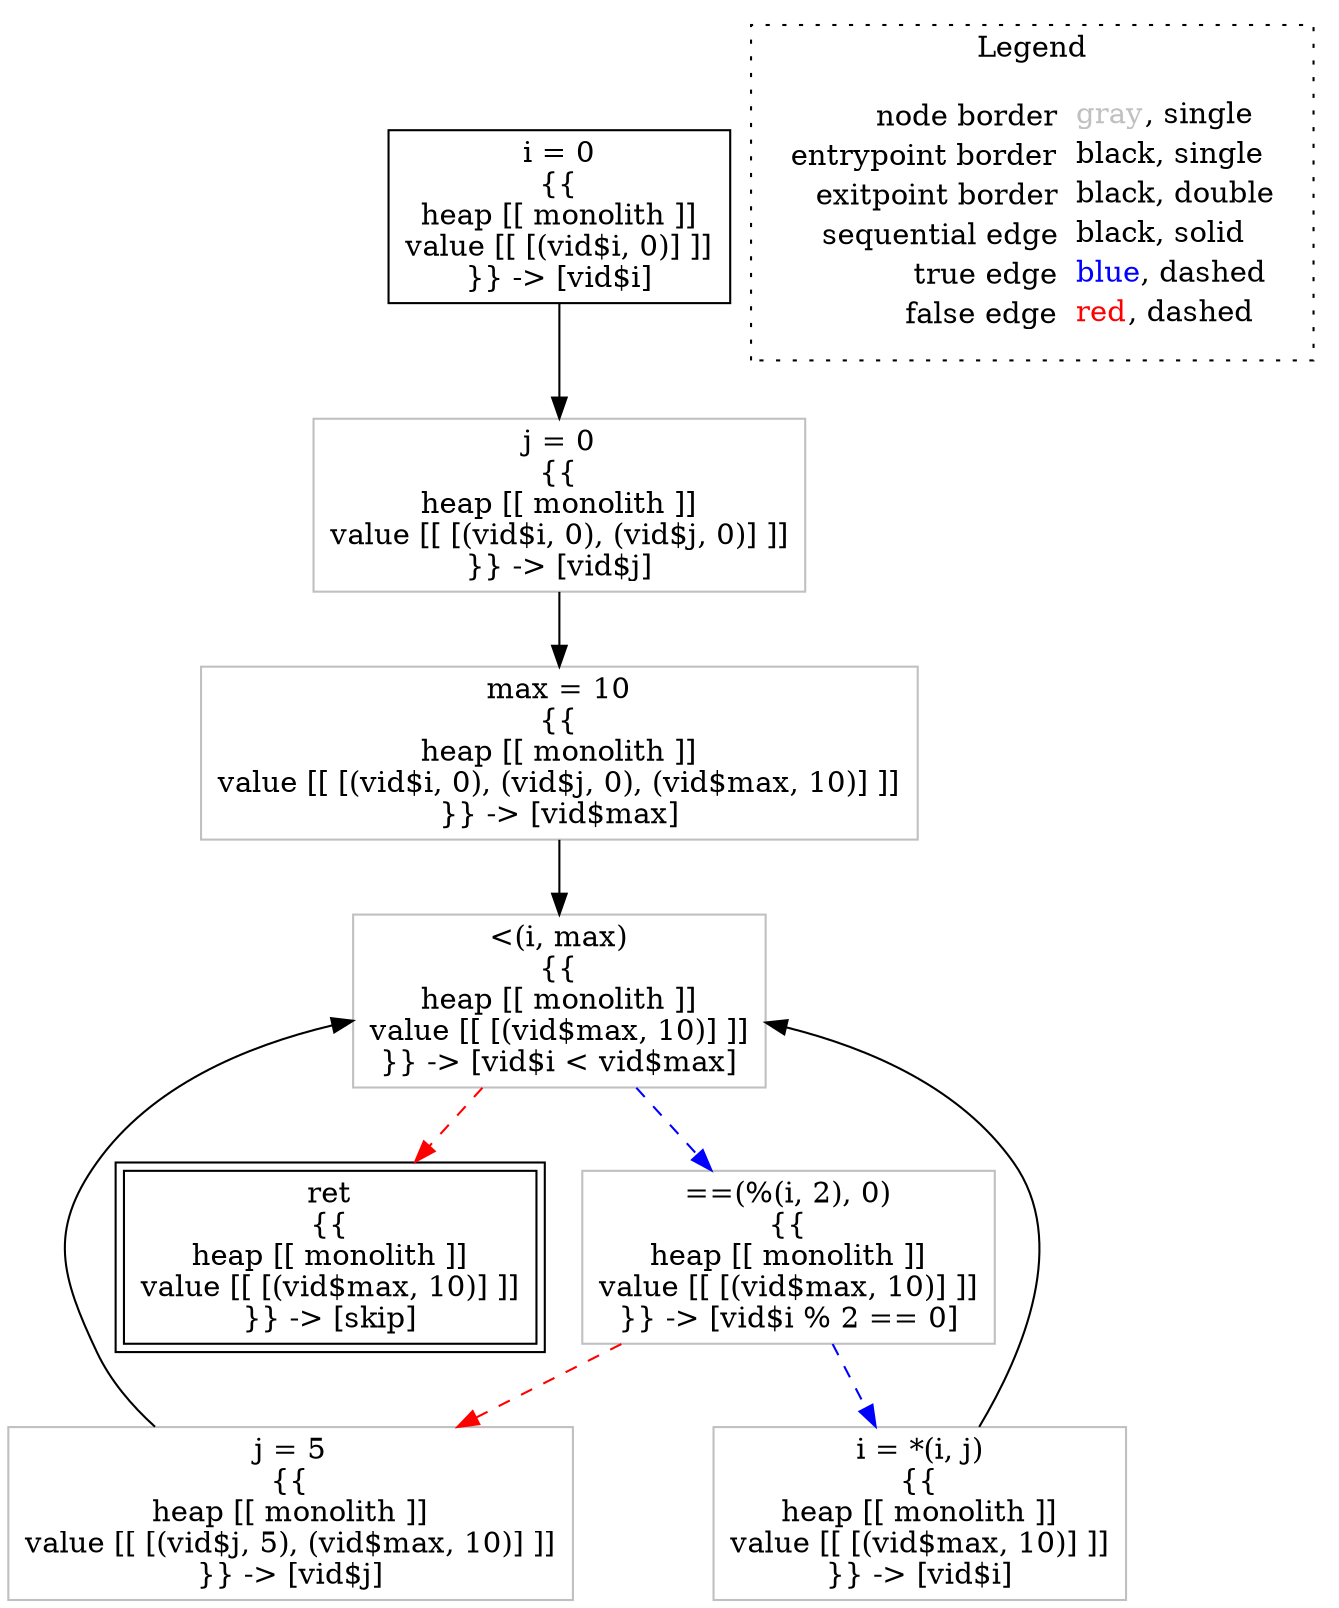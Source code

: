 digraph {
	"node0" [shape="rect",color="black",label=<i = 0<BR/>{{<BR/>heap [[ monolith ]]<BR/>value [[ [(vid$i, 0)] ]]<BR/>}} -&gt; [vid$i]>];
	"node1" [shape="rect",color="gray",label=<j = 5<BR/>{{<BR/>heap [[ monolith ]]<BR/>value [[ [(vid$j, 5), (vid$max, 10)] ]]<BR/>}} -&gt; [vid$j]>];
	"node2" [shape="rect",color="gray",label=<&lt;(i, max)<BR/>{{<BR/>heap [[ monolith ]]<BR/>value [[ [(vid$max, 10)] ]]<BR/>}} -&gt; [vid$i &lt; vid$max]>];
	"node3" [shape="rect",color="gray",label=<i = *(i, j)<BR/>{{<BR/>heap [[ monolith ]]<BR/>value [[ [(vid$max, 10)] ]]<BR/>}} -&gt; [vid$i]>];
	"node4" [shape="rect",color="black",peripheries="2",label=<ret<BR/>{{<BR/>heap [[ monolith ]]<BR/>value [[ [(vid$max, 10)] ]]<BR/>}} -&gt; [skip]>];
	"node5" [shape="rect",color="gray",label=<==(%(i, 2), 0)<BR/>{{<BR/>heap [[ monolith ]]<BR/>value [[ [(vid$max, 10)] ]]<BR/>}} -&gt; [vid$i % 2 == 0]>];
	"node6" [shape="rect",color="gray",label=<j = 0<BR/>{{<BR/>heap [[ monolith ]]<BR/>value [[ [(vid$i, 0), (vid$j, 0)] ]]<BR/>}} -&gt; [vid$j]>];
	"node7" [shape="rect",color="gray",label=<max = 10<BR/>{{<BR/>heap [[ monolith ]]<BR/>value [[ [(vid$i, 0), (vid$j, 0), (vid$max, 10)] ]]<BR/>}} -&gt; [vid$max]>];
	"node1" -> "node2" [color="black"];
	"node0" -> "node6" [color="black"];
	"node2" -> "node4" [color="red",style="dashed"];
	"node2" -> "node5" [color="blue",style="dashed"];
	"node3" -> "node2" [color="black"];
	"node5" -> "node1" [color="red",style="dashed"];
	"node5" -> "node3" [color="blue",style="dashed"];
	"node6" -> "node7" [color="black"];
	"node7" -> "node2" [color="black"];
subgraph cluster_legend {
	label="Legend";
	style=dotted;
	node [shape=plaintext];
	"legend" [label=<<table border="0" cellpadding="2" cellspacing="0" cellborder="0"><tr><td align="right">node border&nbsp;</td><td align="left"><font color="gray">gray</font>, single</td></tr><tr><td align="right">entrypoint border&nbsp;</td><td align="left"><font color="black">black</font>, single</td></tr><tr><td align="right">exitpoint border&nbsp;</td><td align="left"><font color="black">black</font>, double</td></tr><tr><td align="right">sequential edge&nbsp;</td><td align="left"><font color="black">black</font>, solid</td></tr><tr><td align="right">true edge&nbsp;</td><td align="left"><font color="blue">blue</font>, dashed</td></tr><tr><td align="right">false edge&nbsp;</td><td align="left"><font color="red">red</font>, dashed</td></tr></table>>];
}

}
